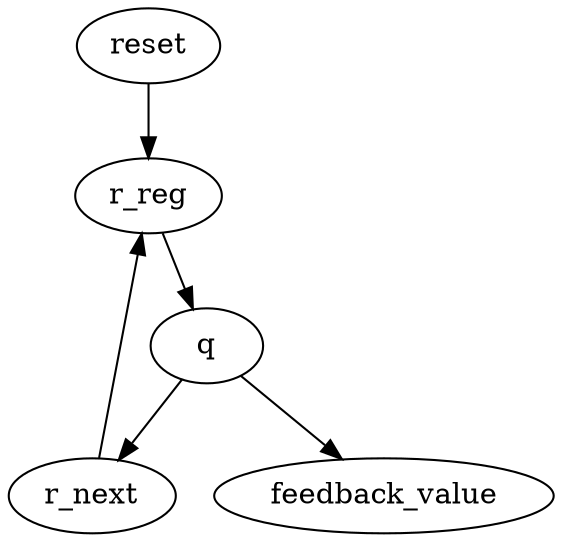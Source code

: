 strict digraph "" {
	reset -> r_reg	[weight=2.0];
	r_next -> r_reg	[weight=1.0];
	q -> r_next	[weight=1.0];
	q -> feedback_value	[weight=1.0];
	r_reg -> q	[weight=1.0];
}
